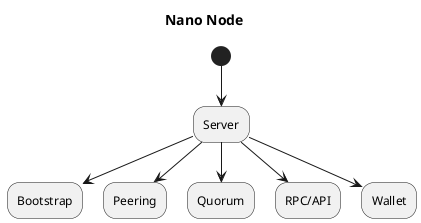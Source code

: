 @startuml

title Nano Node

(*)--> Server

Server --> Bootstrap
Server--> Peering
Server --> Quorum
Server --> RPC/API
Server --> Wallet

@enduml

